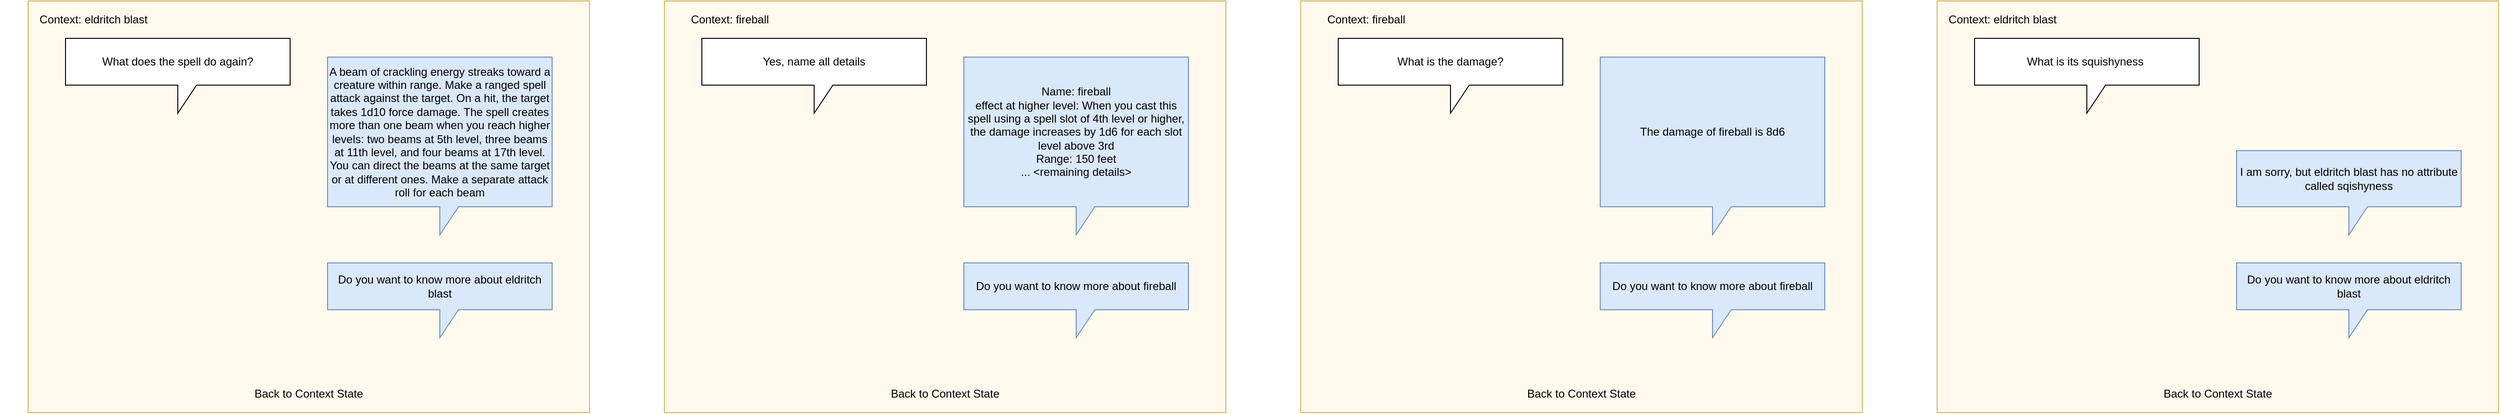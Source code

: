<mxfile version="14.1.8" type="device"><diagram id="8xppoQwRwXuzVS-p-7n9" name="Seite-1"><mxGraphModel dx="259" dy="806" grid="1" gridSize="10" guides="1" tooltips="1" connect="1" arrows="1" fold="1" page="1" pageScale="1" pageWidth="827" pageHeight="1169" math="0" shadow="0"><root><mxCell id="0"/><mxCell id="1" parent="0"/><mxCell id="aIcsjBf7hrKPwB366bR9-1" value="" style="rounded=0;whiteSpace=wrap;html=1;strokeColor=#d6b656;fillColor=#FFFAED;" parent="1" vertex="1"><mxGeometry x="920" y="80" width="600" height="440" as="geometry"/></mxCell><mxCell id="aIcsjBf7hrKPwB366bR9-2" value="What does the spell do again?" style="shape=callout;whiteSpace=wrap;html=1;perimeter=calloutPerimeter;" parent="1" vertex="1"><mxGeometry x="960" y="120" width="240" height="80" as="geometry"/></mxCell><mxCell id="aIcsjBf7hrKPwB366bR9-3" value="&lt;span&gt;A beam of crackling energy streaks toward a creature within range. Make a ranged spell attack against the target. On a hit, the target takes 1d10 force damage. The spell creates more than one beam when you reach higher levels: two beams at 5th level, three beams at 11th level, and four beams at 17th level. You can direct the beams at the same target or at different ones. Make a separate attack roll for each beam&lt;/span&gt;&lt;span&gt;&lt;br&gt;&lt;/span&gt;" style="shape=callout;whiteSpace=wrap;html=1;perimeter=calloutPerimeter;fillColor=#dae8fc;strokeColor=#6c8ebf;" parent="1" vertex="1"><mxGeometry x="1240" y="140" width="240" height="190" as="geometry"/></mxCell><mxCell id="aIcsjBf7hrKPwB366bR9-4" value="Do you want to know more about eldritch blast" style="shape=callout;whiteSpace=wrap;html=1;perimeter=calloutPerimeter;fillColor=#dae8fc;strokeColor=#6c8ebf;" parent="1" vertex="1"><mxGeometry x="1240" y="360" width="240" height="80" as="geometry"/></mxCell><mxCell id="aIcsjBf7hrKPwB366bR9-5" value="Back to Context State" style="text;html=1;strokeColor=none;fillColor=none;align=center;verticalAlign=middle;whiteSpace=wrap;rounded=0;" parent="1" vertex="1"><mxGeometry x="1120" y="490" width="200" height="20" as="geometry"/></mxCell><mxCell id="aIcsjBf7hrKPwB366bR9-6" value="Context: eldritch blast" style="text;html=1;strokeColor=none;fillColor=none;align=center;verticalAlign=middle;whiteSpace=wrap;rounded=0;" parent="1" vertex="1"><mxGeometry x="890" y="90" width="200" height="20" as="geometry"/></mxCell><mxCell id="aIcsjBf7hrKPwB366bR9-7" value="" style="rounded=0;whiteSpace=wrap;html=1;strokeColor=#d6b656;fillColor=#FFFAED;" parent="1" vertex="1"><mxGeometry x="1600" y="80" width="600" height="440" as="geometry"/></mxCell><mxCell id="aIcsjBf7hrKPwB366bR9-8" value="Yes, name all details" style="shape=callout;whiteSpace=wrap;html=1;perimeter=calloutPerimeter;" parent="1" vertex="1"><mxGeometry x="1640" y="120" width="240" height="80" as="geometry"/></mxCell><mxCell id="aIcsjBf7hrKPwB366bR9-9" value="Name: fireball&lt;br&gt;effect at higher level:&amp;nbsp;When you cast this spell using a spell slot of 4th level or higher, the damage increases by 1d6 for each slot level above 3rd&lt;br&gt;Range: 150 feet&lt;br&gt;... &amp;lt;remaining details&amp;gt;&lt;span&gt;&lt;br&gt;&lt;/span&gt;" style="shape=callout;whiteSpace=wrap;html=1;perimeter=calloutPerimeter;fillColor=#dae8fc;strokeColor=#6c8ebf;" parent="1" vertex="1"><mxGeometry x="1920" y="140" width="240" height="190" as="geometry"/></mxCell><mxCell id="aIcsjBf7hrKPwB366bR9-10" value="Do you want to know more about fireball" style="shape=callout;whiteSpace=wrap;html=1;perimeter=calloutPerimeter;fillColor=#dae8fc;strokeColor=#6c8ebf;" parent="1" vertex="1"><mxGeometry x="1920" y="360" width="240" height="80" as="geometry"/></mxCell><mxCell id="aIcsjBf7hrKPwB366bR9-12" value="Context: fireball" style="text;html=1;strokeColor=none;fillColor=none;align=center;verticalAlign=middle;whiteSpace=wrap;rounded=0;" parent="1" vertex="1"><mxGeometry x="1570" y="90" width="200" height="20" as="geometry"/></mxCell><mxCell id="aIcsjBf7hrKPwB366bR9-15" value="" style="rounded=0;whiteSpace=wrap;html=1;strokeColor=#d6b656;fillColor=#FFFAED;" parent="1" vertex="1"><mxGeometry x="2280" y="80" width="600" height="440" as="geometry"/></mxCell><mxCell id="aIcsjBf7hrKPwB366bR9-16" value="What is the damage?" style="shape=callout;whiteSpace=wrap;html=1;perimeter=calloutPerimeter;" parent="1" vertex="1"><mxGeometry x="2320" y="120" width="240" height="80" as="geometry"/></mxCell><mxCell id="aIcsjBf7hrKPwB366bR9-17" value="&lt;span&gt;The damage of fireball is 8d6&lt;/span&gt;&lt;span&gt;&lt;br&gt;&lt;/span&gt;" style="shape=callout;whiteSpace=wrap;html=1;perimeter=calloutPerimeter;fillColor=#dae8fc;strokeColor=#6c8ebf;" parent="1" vertex="1"><mxGeometry x="2600" y="140" width="240" height="190" as="geometry"/></mxCell><mxCell id="aIcsjBf7hrKPwB366bR9-18" value="Do you want to know more about fireball" style="shape=callout;whiteSpace=wrap;html=1;perimeter=calloutPerimeter;fillColor=#dae8fc;strokeColor=#6c8ebf;" parent="1" vertex="1"><mxGeometry x="2600" y="360" width="240" height="80" as="geometry"/></mxCell><mxCell id="aIcsjBf7hrKPwB366bR9-19" value="Back to Context State" style="text;html=1;strokeColor=none;fillColor=none;align=center;verticalAlign=middle;whiteSpace=wrap;rounded=0;" parent="1" vertex="1"><mxGeometry x="2480" y="490" width="200" height="20" as="geometry"/></mxCell><mxCell id="aIcsjBf7hrKPwB366bR9-20" value="Context: fireball" style="text;html=1;strokeColor=none;fillColor=none;align=center;verticalAlign=middle;whiteSpace=wrap;rounded=0;" parent="1" vertex="1"><mxGeometry x="2250" y="90" width="200" height="20" as="geometry"/></mxCell><mxCell id="RGm8GXjhABKz4-d-PFS--1" value="Back to Context State" style="text;html=1;strokeColor=none;fillColor=none;align=center;verticalAlign=middle;whiteSpace=wrap;rounded=0;" vertex="1" parent="1"><mxGeometry x="1800" y="490" width="200" height="20" as="geometry"/></mxCell><mxCell id="RGm8GXjhABKz4-d-PFS--2" value="" style="rounded=0;whiteSpace=wrap;html=1;strokeColor=#d6b656;fillColor=#FFFAED;" vertex="1" parent="1"><mxGeometry x="2960" y="80" width="600" height="440" as="geometry"/></mxCell><mxCell id="RGm8GXjhABKz4-d-PFS--3" value="What is its squishyness&amp;nbsp;" style="shape=callout;whiteSpace=wrap;html=1;perimeter=calloutPerimeter;" vertex="1" parent="1"><mxGeometry x="3000" y="120" width="240" height="80" as="geometry"/></mxCell><mxCell id="RGm8GXjhABKz4-d-PFS--4" value="&lt;span&gt;I am sorry, but eldritch blast has no attribute called sqishyness&lt;/span&gt;&lt;span&gt;&lt;br&gt;&lt;/span&gt;" style="shape=callout;whiteSpace=wrap;html=1;perimeter=calloutPerimeter;fillColor=#dae8fc;strokeColor=#6c8ebf;" vertex="1" parent="1"><mxGeometry x="3280" y="240" width="240" height="90" as="geometry"/></mxCell><mxCell id="RGm8GXjhABKz4-d-PFS--5" value="Do you want to know more about eldritch blast" style="shape=callout;whiteSpace=wrap;html=1;perimeter=calloutPerimeter;fillColor=#dae8fc;strokeColor=#6c8ebf;" vertex="1" parent="1"><mxGeometry x="3280" y="360" width="240" height="80" as="geometry"/></mxCell><mxCell id="RGm8GXjhABKz4-d-PFS--6" value="Back to Context State" style="text;html=1;strokeColor=none;fillColor=none;align=center;verticalAlign=middle;whiteSpace=wrap;rounded=0;" vertex="1" parent="1"><mxGeometry x="3160" y="490" width="200" height="20" as="geometry"/></mxCell><mxCell id="RGm8GXjhABKz4-d-PFS--7" value="Context: eldritch blast" style="text;html=1;strokeColor=none;fillColor=none;align=center;verticalAlign=middle;whiteSpace=wrap;rounded=0;" vertex="1" parent="1"><mxGeometry x="2930" y="90" width="200" height="20" as="geometry"/></mxCell></root></mxGraphModel></diagram></mxfile>